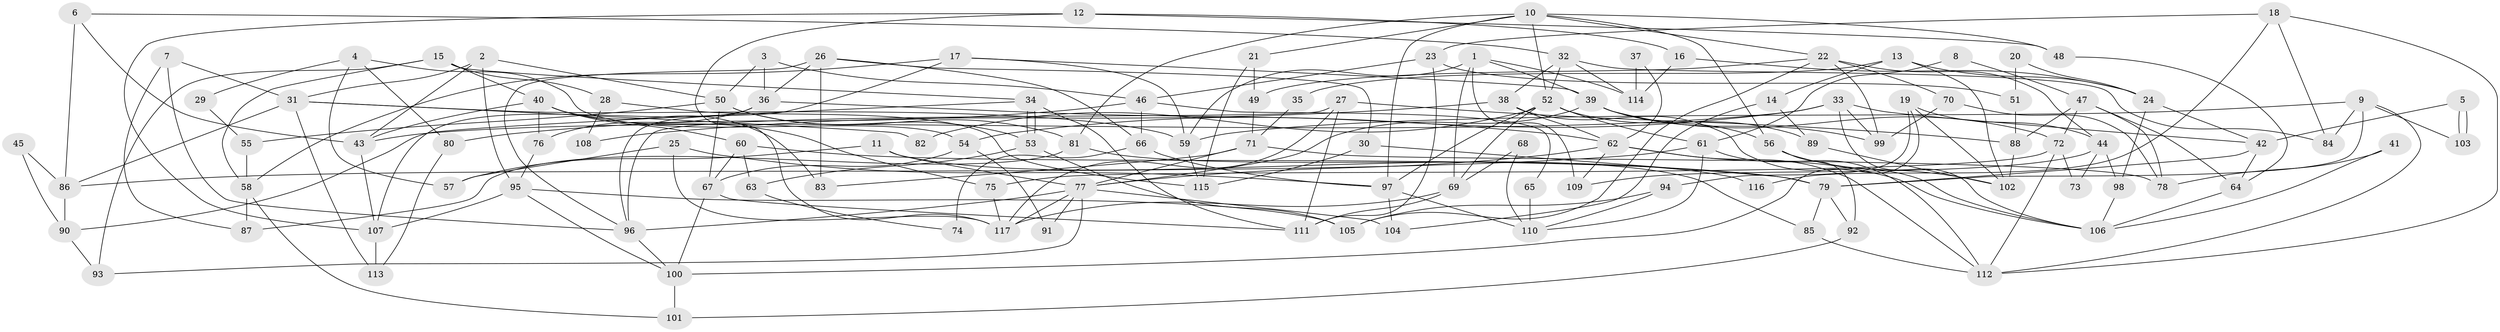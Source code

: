// coarse degree distribution, {3: 0.14084507042253522, 5: 0.22535211267605634, 6: 0.15492957746478872, 4: 0.18309859154929578, 7: 0.1267605633802817, 9: 0.04225352112676056, 8: 0.028169014084507043, 2: 0.056338028169014086, 10: 0.014084507042253521, 1: 0.014084507042253521, 13: 0.014084507042253521}
// Generated by graph-tools (version 1.1) at 2025/37/03/04/25 23:37:14]
// undirected, 117 vertices, 234 edges
graph export_dot {
  node [color=gray90,style=filled];
  1;
  2;
  3;
  4;
  5;
  6;
  7;
  8;
  9;
  10;
  11;
  12;
  13;
  14;
  15;
  16;
  17;
  18;
  19;
  20;
  21;
  22;
  23;
  24;
  25;
  26;
  27;
  28;
  29;
  30;
  31;
  32;
  33;
  34;
  35;
  36;
  37;
  38;
  39;
  40;
  41;
  42;
  43;
  44;
  45;
  46;
  47;
  48;
  49;
  50;
  51;
  52;
  53;
  54;
  55;
  56;
  57;
  58;
  59;
  60;
  61;
  62;
  63;
  64;
  65;
  66;
  67;
  68;
  69;
  70;
  71;
  72;
  73;
  74;
  75;
  76;
  77;
  78;
  79;
  80;
  81;
  82;
  83;
  84;
  85;
  86;
  87;
  88;
  89;
  90;
  91;
  92;
  93;
  94;
  95;
  96;
  97;
  98;
  99;
  100;
  101;
  102;
  103;
  104;
  105;
  106;
  107;
  108;
  109;
  110;
  111;
  112;
  113;
  114;
  115;
  116;
  117;
  1 -- 39;
  1 -- 59;
  1 -- 69;
  1 -- 109;
  1 -- 114;
  2 -- 95;
  2 -- 43;
  2 -- 31;
  2 -- 50;
  3 -- 36;
  3 -- 46;
  3 -- 50;
  4 -- 57;
  4 -- 54;
  4 -- 29;
  4 -- 80;
  5 -- 103;
  5 -- 103;
  5 -- 42;
  6 -- 32;
  6 -- 43;
  6 -- 86;
  7 -- 87;
  7 -- 96;
  7 -- 31;
  8 -- 47;
  8 -- 61;
  9 -- 79;
  9 -- 59;
  9 -- 84;
  9 -- 103;
  9 -- 112;
  10 -- 52;
  10 -- 22;
  10 -- 21;
  10 -- 48;
  10 -- 56;
  10 -- 81;
  10 -- 97;
  11 -- 77;
  11 -- 85;
  11 -- 57;
  12 -- 117;
  12 -- 48;
  12 -- 16;
  12 -- 107;
  13 -- 24;
  13 -- 102;
  13 -- 14;
  13 -- 35;
  14 -- 89;
  14 -- 104;
  15 -- 58;
  15 -- 34;
  15 -- 28;
  15 -- 40;
  15 -- 93;
  16 -- 114;
  16 -- 24;
  17 -- 96;
  17 -- 39;
  17 -- 58;
  17 -- 59;
  18 -- 84;
  18 -- 112;
  18 -- 23;
  18 -- 116;
  19 -- 102;
  19 -- 100;
  19 -- 44;
  19 -- 94;
  20 -- 24;
  20 -- 51;
  21 -- 49;
  21 -- 115;
  22 -- 44;
  22 -- 105;
  22 -- 49;
  22 -- 70;
  22 -- 99;
  23 -- 111;
  23 -- 46;
  23 -- 51;
  24 -- 98;
  24 -- 42;
  25 -- 117;
  25 -- 97;
  25 -- 57;
  26 -- 83;
  26 -- 96;
  26 -- 30;
  26 -- 36;
  26 -- 66;
  27 -- 111;
  27 -- 117;
  27 -- 88;
  27 -- 96;
  28 -- 115;
  28 -- 108;
  29 -- 55;
  30 -- 115;
  30 -- 79;
  31 -- 59;
  31 -- 82;
  31 -- 86;
  31 -- 113;
  32 -- 38;
  32 -- 52;
  32 -- 84;
  32 -- 114;
  33 -- 42;
  33 -- 43;
  33 -- 54;
  33 -- 99;
  33 -- 106;
  34 -- 90;
  34 -- 53;
  34 -- 53;
  34 -- 111;
  35 -- 71;
  36 -- 107;
  36 -- 62;
  36 -- 76;
  37 -- 62;
  37 -- 114;
  38 -- 106;
  38 -- 62;
  38 -- 108;
  39 -- 72;
  39 -- 99;
  39 -- 56;
  39 -- 77;
  40 -- 76;
  40 -- 43;
  40 -- 60;
  40 -- 75;
  40 -- 83;
  41 -- 78;
  41 -- 106;
  42 -- 79;
  42 -- 64;
  43 -- 107;
  44 -- 109;
  44 -- 73;
  44 -- 98;
  45 -- 90;
  45 -- 86;
  46 -- 66;
  46 -- 65;
  46 -- 80;
  47 -- 72;
  47 -- 64;
  47 -- 78;
  47 -- 88;
  48 -- 64;
  49 -- 71;
  50 -- 53;
  50 -- 55;
  50 -- 67;
  50 -- 81;
  51 -- 88;
  52 -- 61;
  52 -- 97;
  52 -- 69;
  52 -- 82;
  52 -- 89;
  53 -- 63;
  53 -- 105;
  54 -- 67;
  54 -- 91;
  55 -- 58;
  56 -- 92;
  56 -- 102;
  58 -- 101;
  58 -- 87;
  59 -- 115;
  60 -- 67;
  60 -- 63;
  60 -- 79;
  61 -- 86;
  61 -- 112;
  61 -- 110;
  62 -- 77;
  62 -- 106;
  62 -- 109;
  62 -- 112;
  63 -- 74;
  64 -- 106;
  65 -- 110;
  66 -- 97;
  66 -- 74;
  67 -- 111;
  67 -- 100;
  68 -- 69;
  68 -- 110;
  69 -- 111;
  69 -- 117;
  70 -- 99;
  70 -- 78;
  71 -- 78;
  71 -- 77;
  71 -- 83;
  72 -- 112;
  72 -- 75;
  72 -- 73;
  75 -- 117;
  76 -- 95;
  77 -- 104;
  77 -- 91;
  77 -- 93;
  77 -- 96;
  77 -- 117;
  79 -- 85;
  79 -- 92;
  80 -- 113;
  81 -- 87;
  81 -- 116;
  85 -- 112;
  86 -- 90;
  88 -- 102;
  89 -- 102;
  90 -- 93;
  92 -- 101;
  94 -- 105;
  94 -- 110;
  95 -- 100;
  95 -- 107;
  95 -- 105;
  96 -- 100;
  97 -- 110;
  97 -- 104;
  98 -- 106;
  100 -- 101;
  107 -- 113;
}
